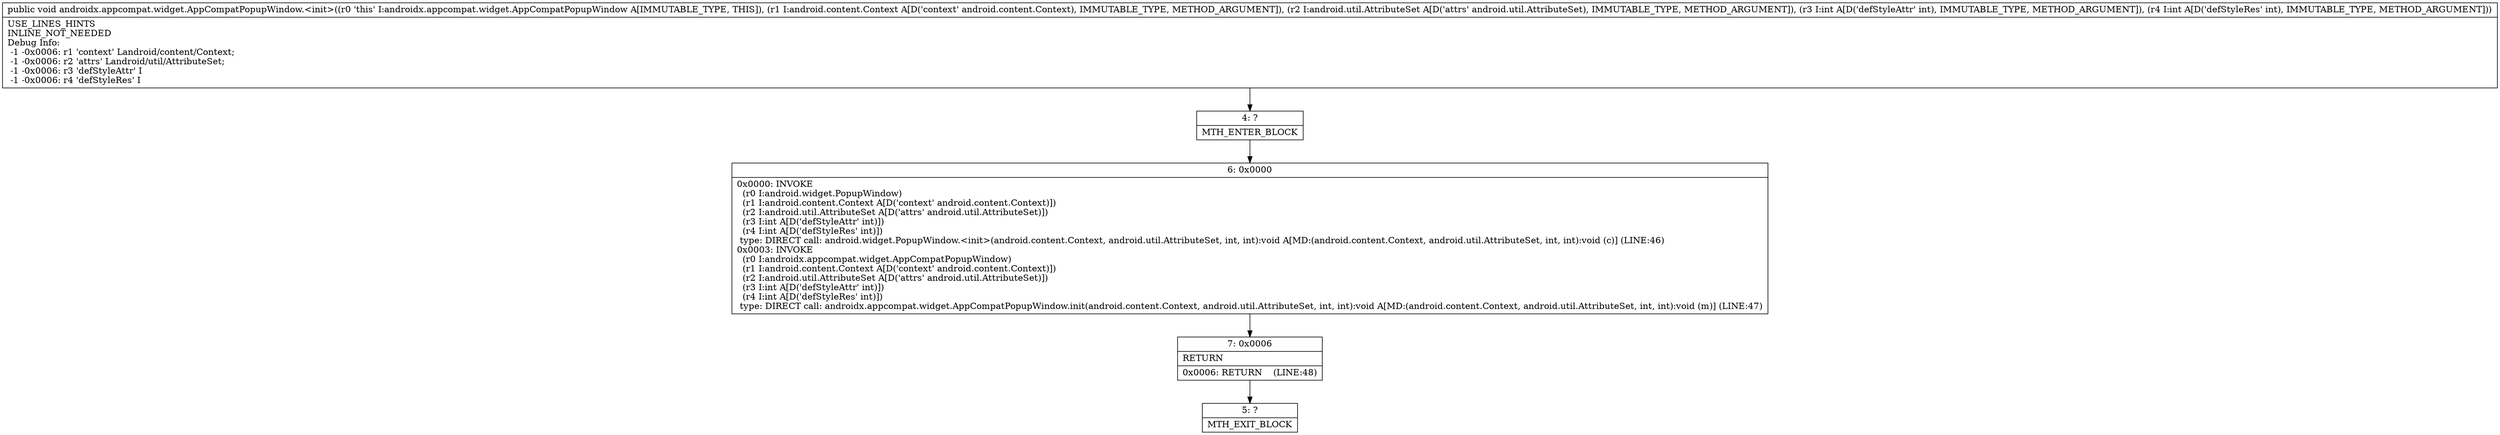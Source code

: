 digraph "CFG forandroidx.appcompat.widget.AppCompatPopupWindow.\<init\>(Landroid\/content\/Context;Landroid\/util\/AttributeSet;II)V" {
Node_4 [shape=record,label="{4\:\ ?|MTH_ENTER_BLOCK\l}"];
Node_6 [shape=record,label="{6\:\ 0x0000|0x0000: INVOKE  \l  (r0 I:android.widget.PopupWindow)\l  (r1 I:android.content.Context A[D('context' android.content.Context)])\l  (r2 I:android.util.AttributeSet A[D('attrs' android.util.AttributeSet)])\l  (r3 I:int A[D('defStyleAttr' int)])\l  (r4 I:int A[D('defStyleRes' int)])\l type: DIRECT call: android.widget.PopupWindow.\<init\>(android.content.Context, android.util.AttributeSet, int, int):void A[MD:(android.content.Context, android.util.AttributeSet, int, int):void (c)] (LINE:46)\l0x0003: INVOKE  \l  (r0 I:androidx.appcompat.widget.AppCompatPopupWindow)\l  (r1 I:android.content.Context A[D('context' android.content.Context)])\l  (r2 I:android.util.AttributeSet A[D('attrs' android.util.AttributeSet)])\l  (r3 I:int A[D('defStyleAttr' int)])\l  (r4 I:int A[D('defStyleRes' int)])\l type: DIRECT call: androidx.appcompat.widget.AppCompatPopupWindow.init(android.content.Context, android.util.AttributeSet, int, int):void A[MD:(android.content.Context, android.util.AttributeSet, int, int):void (m)] (LINE:47)\l}"];
Node_7 [shape=record,label="{7\:\ 0x0006|RETURN\l|0x0006: RETURN    (LINE:48)\l}"];
Node_5 [shape=record,label="{5\:\ ?|MTH_EXIT_BLOCK\l}"];
MethodNode[shape=record,label="{public void androidx.appcompat.widget.AppCompatPopupWindow.\<init\>((r0 'this' I:androidx.appcompat.widget.AppCompatPopupWindow A[IMMUTABLE_TYPE, THIS]), (r1 I:android.content.Context A[D('context' android.content.Context), IMMUTABLE_TYPE, METHOD_ARGUMENT]), (r2 I:android.util.AttributeSet A[D('attrs' android.util.AttributeSet), IMMUTABLE_TYPE, METHOD_ARGUMENT]), (r3 I:int A[D('defStyleAttr' int), IMMUTABLE_TYPE, METHOD_ARGUMENT]), (r4 I:int A[D('defStyleRes' int), IMMUTABLE_TYPE, METHOD_ARGUMENT]))  | USE_LINES_HINTS\lINLINE_NOT_NEEDED\lDebug Info:\l  \-1 \-0x0006: r1 'context' Landroid\/content\/Context;\l  \-1 \-0x0006: r2 'attrs' Landroid\/util\/AttributeSet;\l  \-1 \-0x0006: r3 'defStyleAttr' I\l  \-1 \-0x0006: r4 'defStyleRes' I\l}"];
MethodNode -> Node_4;Node_4 -> Node_6;
Node_6 -> Node_7;
Node_7 -> Node_5;
}

